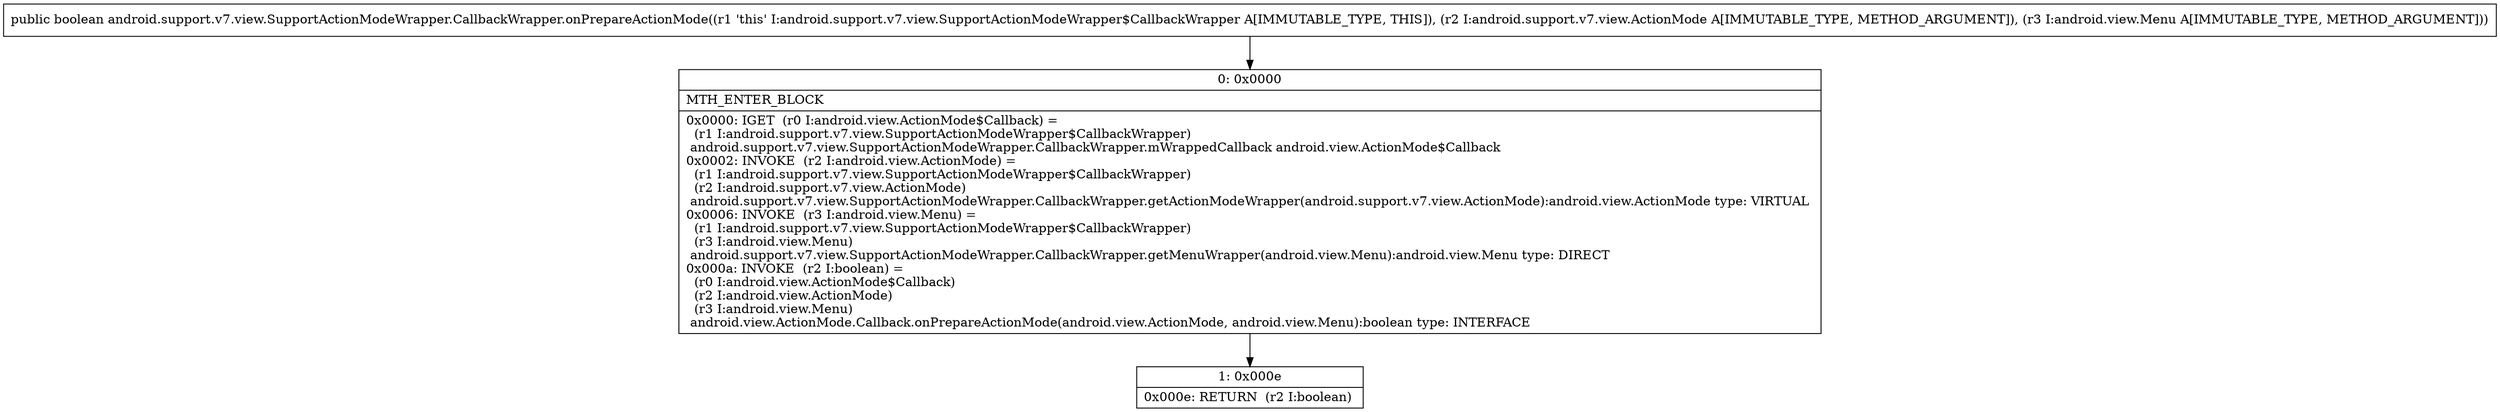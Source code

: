 digraph "CFG forandroid.support.v7.view.SupportActionModeWrapper.CallbackWrapper.onPrepareActionMode(Landroid\/support\/v7\/view\/ActionMode;Landroid\/view\/Menu;)Z" {
Node_0 [shape=record,label="{0\:\ 0x0000|MTH_ENTER_BLOCK\l|0x0000: IGET  (r0 I:android.view.ActionMode$Callback) = \l  (r1 I:android.support.v7.view.SupportActionModeWrapper$CallbackWrapper)\l android.support.v7.view.SupportActionModeWrapper.CallbackWrapper.mWrappedCallback android.view.ActionMode$Callback \l0x0002: INVOKE  (r2 I:android.view.ActionMode) = \l  (r1 I:android.support.v7.view.SupportActionModeWrapper$CallbackWrapper)\l  (r2 I:android.support.v7.view.ActionMode)\l android.support.v7.view.SupportActionModeWrapper.CallbackWrapper.getActionModeWrapper(android.support.v7.view.ActionMode):android.view.ActionMode type: VIRTUAL \l0x0006: INVOKE  (r3 I:android.view.Menu) = \l  (r1 I:android.support.v7.view.SupportActionModeWrapper$CallbackWrapper)\l  (r3 I:android.view.Menu)\l android.support.v7.view.SupportActionModeWrapper.CallbackWrapper.getMenuWrapper(android.view.Menu):android.view.Menu type: DIRECT \l0x000a: INVOKE  (r2 I:boolean) = \l  (r0 I:android.view.ActionMode$Callback)\l  (r2 I:android.view.ActionMode)\l  (r3 I:android.view.Menu)\l android.view.ActionMode.Callback.onPrepareActionMode(android.view.ActionMode, android.view.Menu):boolean type: INTERFACE \l}"];
Node_1 [shape=record,label="{1\:\ 0x000e|0x000e: RETURN  (r2 I:boolean) \l}"];
MethodNode[shape=record,label="{public boolean android.support.v7.view.SupportActionModeWrapper.CallbackWrapper.onPrepareActionMode((r1 'this' I:android.support.v7.view.SupportActionModeWrapper$CallbackWrapper A[IMMUTABLE_TYPE, THIS]), (r2 I:android.support.v7.view.ActionMode A[IMMUTABLE_TYPE, METHOD_ARGUMENT]), (r3 I:android.view.Menu A[IMMUTABLE_TYPE, METHOD_ARGUMENT])) }"];
MethodNode -> Node_0;
Node_0 -> Node_1;
}

